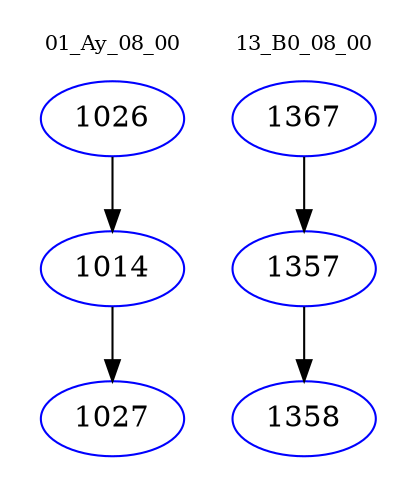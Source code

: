 digraph{
subgraph cluster_0 {
color = white
label = "01_Ay_08_00";
fontsize=10;
T0_1026 [label="1026", color="blue"]
T0_1026 -> T0_1014 [color="black"]
T0_1014 [label="1014", color="blue"]
T0_1014 -> T0_1027 [color="black"]
T0_1027 [label="1027", color="blue"]
}
subgraph cluster_1 {
color = white
label = "13_B0_08_00";
fontsize=10;
T1_1367 [label="1367", color="blue"]
T1_1367 -> T1_1357 [color="black"]
T1_1357 [label="1357", color="blue"]
T1_1357 -> T1_1358 [color="black"]
T1_1358 [label="1358", color="blue"]
}
}
